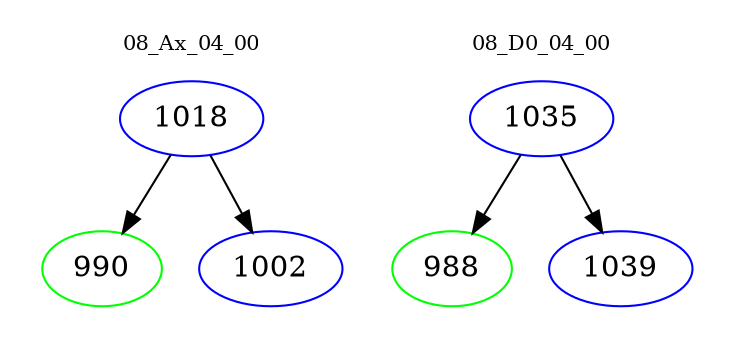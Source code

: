 digraph{
subgraph cluster_0 {
color = white
label = "08_Ax_04_00";
fontsize=10;
T0_1018 [label="1018", color="blue"]
T0_1018 -> T0_990 [color="black"]
T0_990 [label="990", color="green"]
T0_1018 -> T0_1002 [color="black"]
T0_1002 [label="1002", color="blue"]
}
subgraph cluster_1 {
color = white
label = "08_D0_04_00";
fontsize=10;
T1_1035 [label="1035", color="blue"]
T1_1035 -> T1_988 [color="black"]
T1_988 [label="988", color="green"]
T1_1035 -> T1_1039 [color="black"]
T1_1039 [label="1039", color="blue"]
}
}

